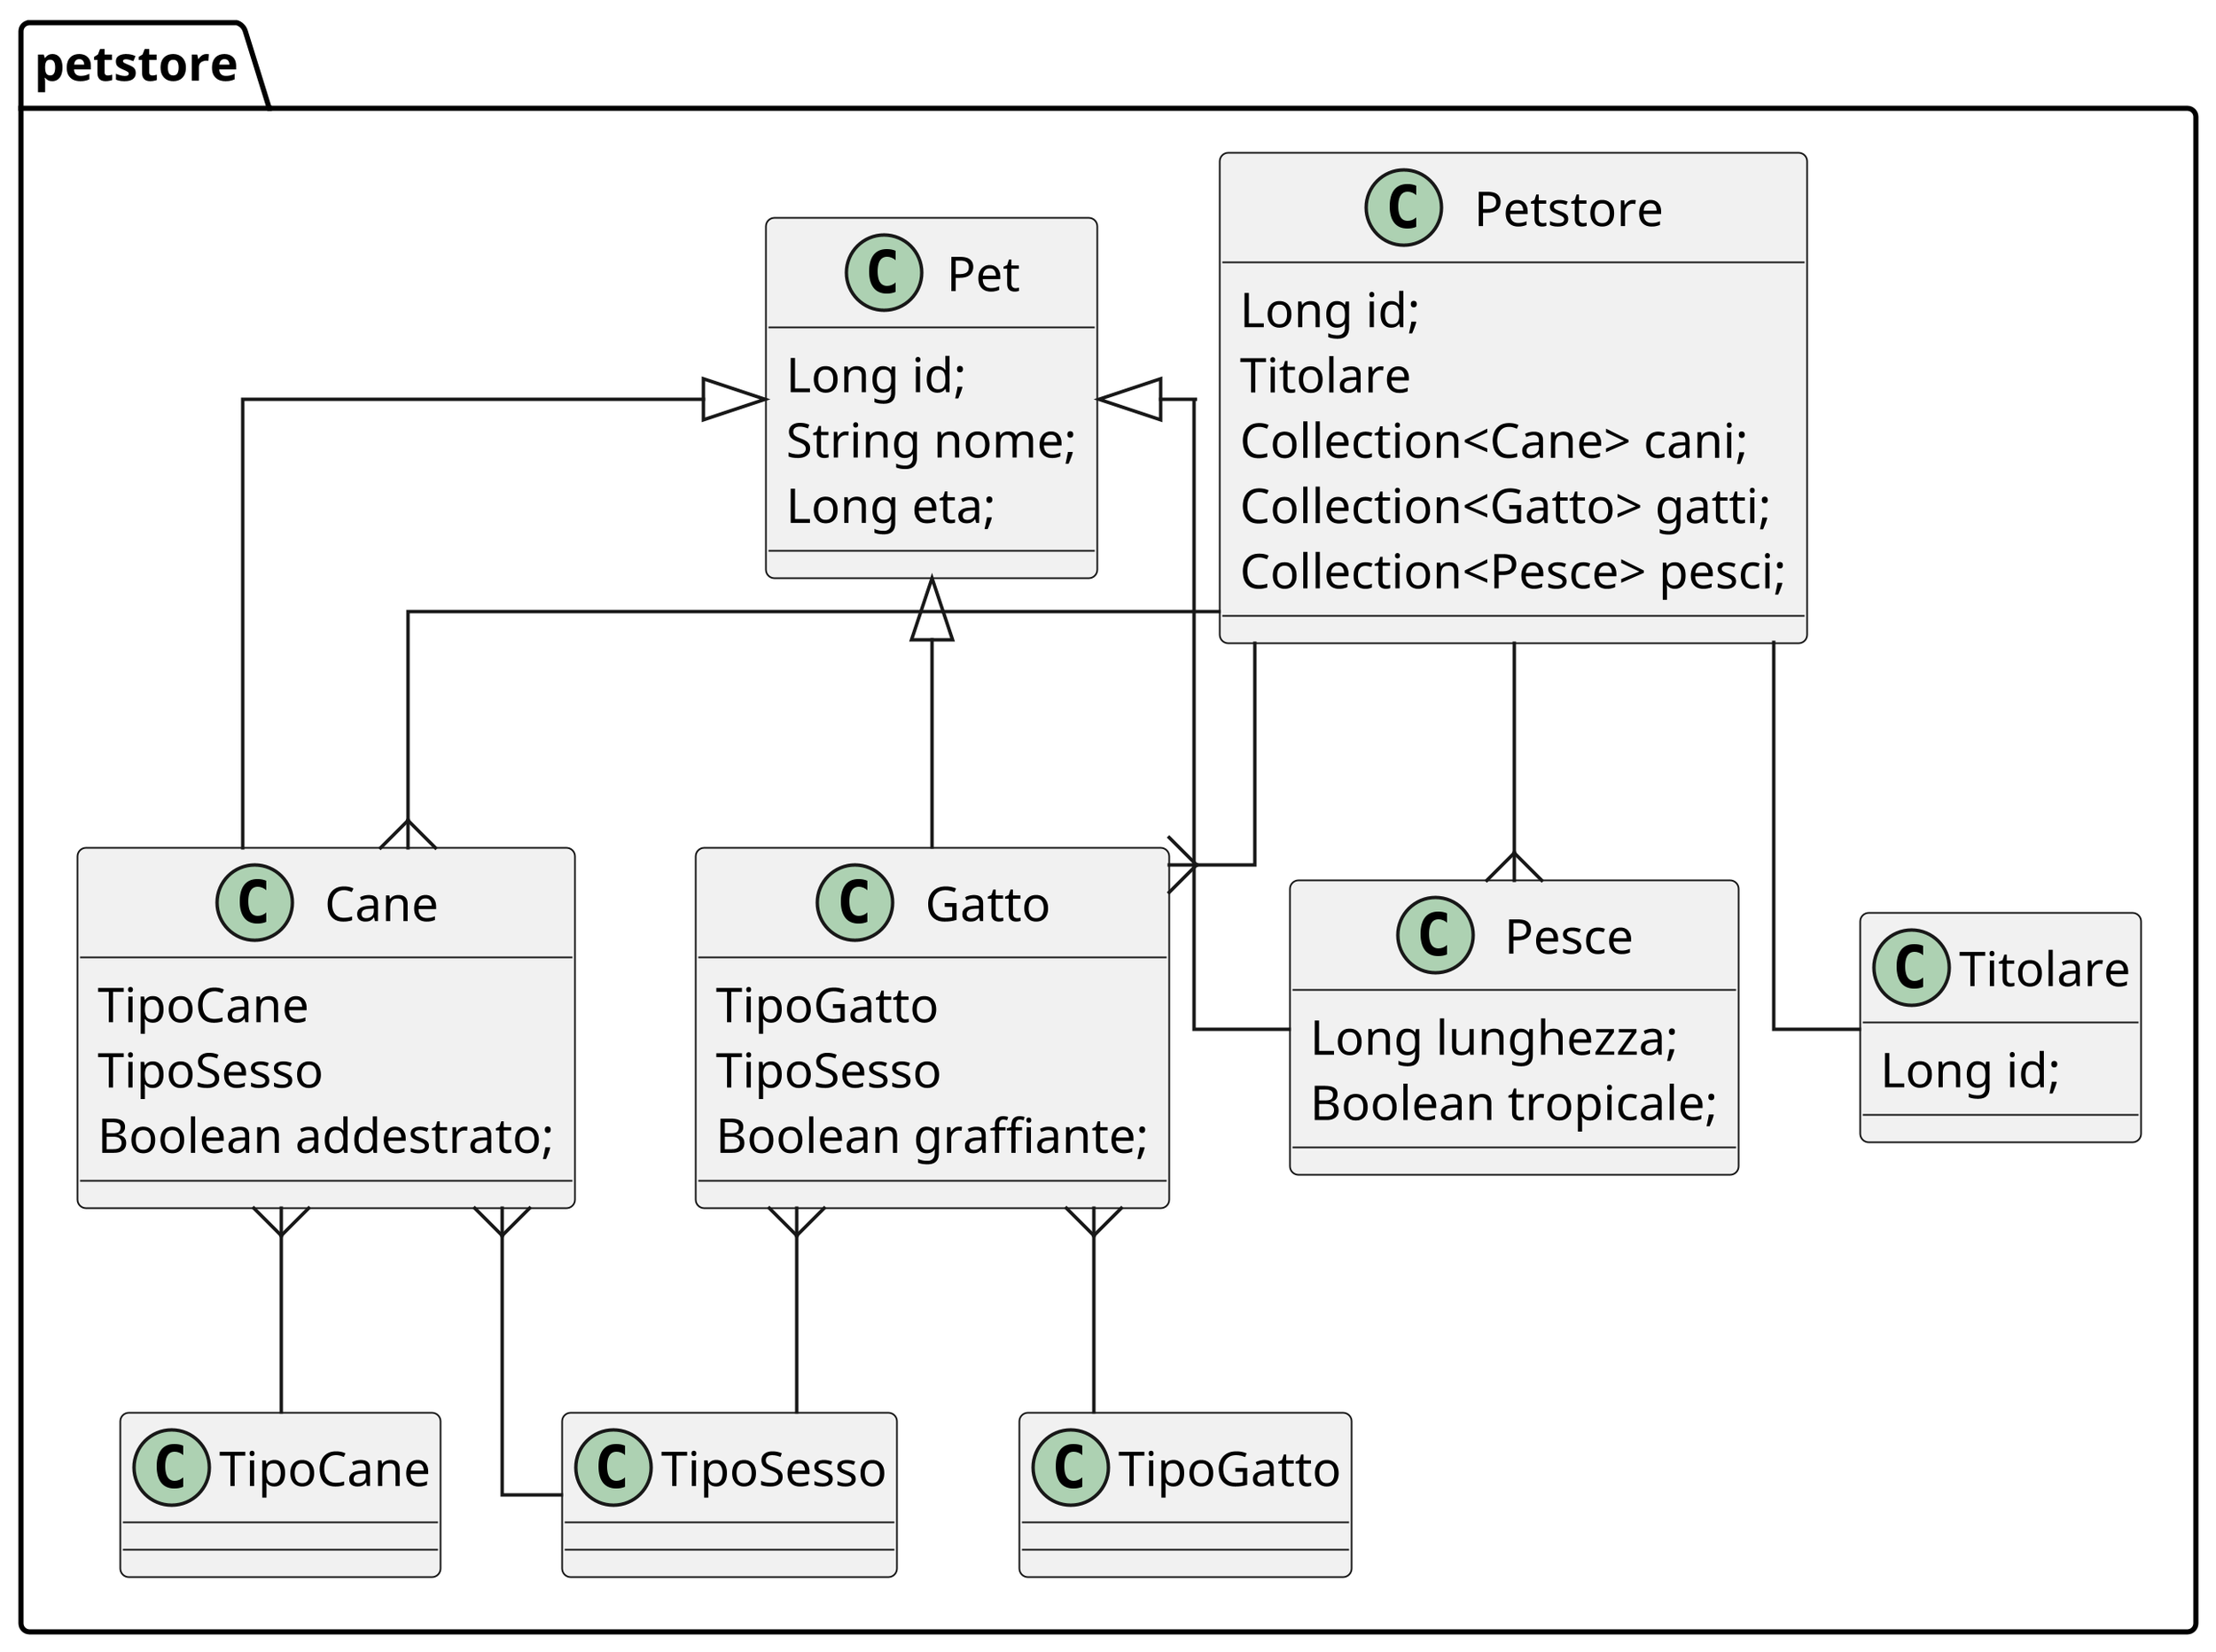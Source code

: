 @startuml richiesta-intervento
skinparam linetype ortho
'left to right direction
scale 4096 width
scale 4096 height

package petstore {

    
    class Petstore {
       Long id;
       Titolare
       Collection<Cane> cani;
       Collection<Gatto> gatti;
       Collection<Pesce> pesci;
    }
     

    class Pet {
       Long id;
       String nome;
       Long eta;
    }

   class Cane extends Pet{
        TipoCane
        TipoSesso
        Boolean addestrato;
    }
   
   class Gatto extends Pet{
        TipoGatto
        TipoSesso
        Boolean graffiante;
    }
   
   class Pesce extends Pet{
       Long lunghezza;
       Boolean tropicale;
    }
   
   class Titolare {
       Long id;
    }
   


    class TipoCane {}
    class TipoGatto {}
    class TipoSesso {}
  
    Petstore -- Titolare
    Petstore --{ Cane
    Petstore --{ Gatto
    Petstore --{ Pesce

    Cane }-- TipoCane
    Cane }-- TipoSesso

    Gatto }-- TipoGatto
    Gatto }-- TipoSesso


}


  


/'
   '/

@enduml